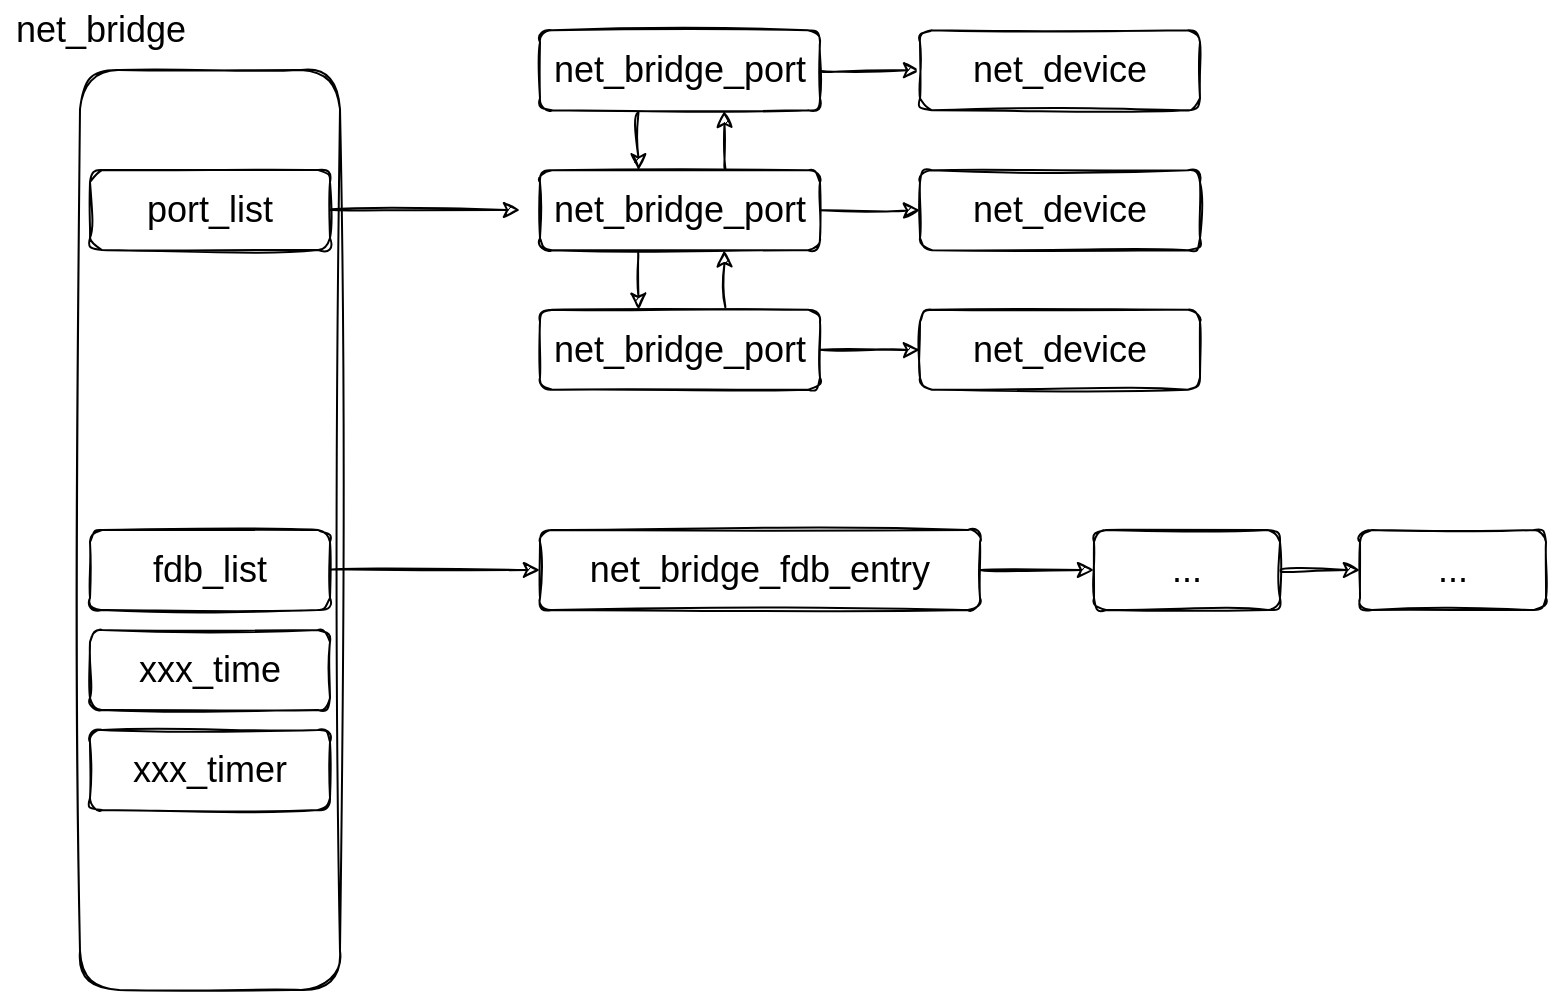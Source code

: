<mxfile version="16.0.0" type="device"><diagram id="MgeRP04yL7fM9K4yfves" name="第 1 页"><mxGraphModel dx="1673" dy="1018" grid="1" gridSize="10" guides="1" tooltips="1" connect="1" arrows="1" fold="1" page="1" pageScale="1" pageWidth="827" pageHeight="1169" math="0" shadow="0"><root><mxCell id="0"/><mxCell id="1" parent="0"/><mxCell id="WRrQYn5F207VBIz-uoHq-1" value="" style="rounded=1;whiteSpace=wrap;html=1;sketch=1;fontSize=18;" vertex="1" parent="1"><mxGeometry x="120" y="190" width="130" height="460" as="geometry"/></mxCell><mxCell id="WRrQYn5F207VBIz-uoHq-2" value="net_bridge" style="text;html=1;align=center;verticalAlign=middle;resizable=0;points=[];autosize=1;strokeColor=none;fillColor=none;fontSize=18;" vertex="1" parent="1"><mxGeometry x="80" y="155" width="100" height="30" as="geometry"/></mxCell><mxCell id="WRrQYn5F207VBIz-uoHq-3" value="port_list" style="rounded=1;whiteSpace=wrap;html=1;sketch=1;fontSize=18;" vertex="1" parent="1"><mxGeometry x="125" y="240" width="120" height="40" as="geometry"/></mxCell><mxCell id="WRrQYn5F207VBIz-uoHq-28" style="edgeStyle=orthogonalEdgeStyle;curved=1;rounded=1;sketch=1;orthogonalLoop=1;jettySize=auto;html=1;fontSize=18;" edge="1" parent="1" source="WRrQYn5F207VBIz-uoHq-4" target="WRrQYn5F207VBIz-uoHq-25"><mxGeometry relative="1" as="geometry"/></mxCell><mxCell id="WRrQYn5F207VBIz-uoHq-4" value="fdb_list" style="rounded=1;whiteSpace=wrap;html=1;sketch=1;fontSize=18;" vertex="1" parent="1"><mxGeometry x="125" y="420" width="120" height="40" as="geometry"/></mxCell><mxCell id="WRrQYn5F207VBIz-uoHq-5" value="xxx_timer" style="rounded=1;whiteSpace=wrap;html=1;sketch=1;fontSize=18;" vertex="1" parent="1"><mxGeometry x="125" y="520" width="120" height="40" as="geometry"/></mxCell><mxCell id="WRrQYn5F207VBIz-uoHq-6" value="xxx_time" style="rounded=1;whiteSpace=wrap;html=1;sketch=1;fontSize=18;" vertex="1" parent="1"><mxGeometry x="125" y="470" width="120" height="40" as="geometry"/></mxCell><mxCell id="WRrQYn5F207VBIz-uoHq-20" style="edgeStyle=orthogonalEdgeStyle;curved=1;rounded=1;sketch=1;orthogonalLoop=1;jettySize=auto;html=1;fontSize=18;" edge="1" parent="1" source="WRrQYn5F207VBIz-uoHq-7" target="WRrQYn5F207VBIz-uoHq-19"><mxGeometry relative="1" as="geometry"/></mxCell><mxCell id="WRrQYn5F207VBIz-uoHq-7" value="net_bridge_port" style="rounded=1;whiteSpace=wrap;html=1;sketch=1;fontSize=18;" vertex="1" parent="1"><mxGeometry x="350" y="170.14" width="140" height="40" as="geometry"/></mxCell><mxCell id="WRrQYn5F207VBIz-uoHq-8" value="net_bridge_port" style="rounded=1;whiteSpace=wrap;html=1;sketch=1;fontSize=18;" vertex="1" parent="1"><mxGeometry x="350" y="240.14" width="140" height="40" as="geometry"/></mxCell><mxCell id="WRrQYn5F207VBIz-uoHq-9" value="" style="endArrow=classic;html=1;rounded=1;sketch=1;fontSize=18;curved=1;exitX=0.35;exitY=1.025;exitDx=0;exitDy=0;exitPerimeter=0;entryX=0.352;entryY=0;entryDx=0;entryDy=0;entryPerimeter=0;" edge="1" parent="1" source="WRrQYn5F207VBIz-uoHq-7" target="WRrQYn5F207VBIz-uoHq-8"><mxGeometry width="50" height="50" relative="1" as="geometry"><mxPoint x="390" y="360.14" as="sourcePoint"/><mxPoint x="440" y="310.14" as="targetPoint"/></mxGeometry></mxCell><mxCell id="WRrQYn5F207VBIz-uoHq-10" value="" style="endArrow=classic;html=1;rounded=1;sketch=1;fontSize=18;curved=1;entryX=0.658;entryY=1.007;entryDx=0;entryDy=0;entryPerimeter=0;exitX=0.662;exitY=-0.029;exitDx=0;exitDy=0;exitPerimeter=0;" edge="1" parent="1" source="WRrQYn5F207VBIz-uoHq-8" target="WRrQYn5F207VBIz-uoHq-7"><mxGeometry width="50" height="50" relative="1" as="geometry"><mxPoint x="430" y="350.14" as="sourcePoint"/><mxPoint x="480" y="300.14" as="targetPoint"/></mxGeometry></mxCell><mxCell id="WRrQYn5F207VBIz-uoHq-11" value="net_bridge_port" style="rounded=1;whiteSpace=wrap;html=1;sketch=1;fontSize=18;" vertex="1" parent="1"><mxGeometry x="350" y="309.86" width="140" height="40" as="geometry"/></mxCell><mxCell id="WRrQYn5F207VBIz-uoHq-12" value="" style="endArrow=classic;html=1;rounded=1;sketch=1;fontSize=18;curved=1;exitX=0.35;exitY=1.025;exitDx=0;exitDy=0;exitPerimeter=0;entryX=0.352;entryY=0;entryDx=0;entryDy=0;entryPerimeter=0;" edge="1" target="WRrQYn5F207VBIz-uoHq-11" parent="1"><mxGeometry width="50" height="50" relative="1" as="geometry"><mxPoint x="399" y="280.86" as="sourcePoint"/><mxPoint x="440" y="379.86" as="targetPoint"/></mxGeometry></mxCell><mxCell id="WRrQYn5F207VBIz-uoHq-13" value="" style="endArrow=classic;html=1;rounded=1;sketch=1;fontSize=18;curved=1;entryX=0.658;entryY=1.007;entryDx=0;entryDy=0;entryPerimeter=0;exitX=0.662;exitY=-0.029;exitDx=0;exitDy=0;exitPerimeter=0;" edge="1" source="WRrQYn5F207VBIz-uoHq-11" parent="1"><mxGeometry width="50" height="50" relative="1" as="geometry"><mxPoint x="430" y="419.86" as="sourcePoint"/><mxPoint x="442.12" y="280.14" as="targetPoint"/></mxGeometry></mxCell><mxCell id="WRrQYn5F207VBIz-uoHq-18" value="" style="endArrow=classic;html=1;rounded=1;sketch=1;fontSize=18;curved=1;exitX=1;exitY=0.5;exitDx=0;exitDy=0;" edge="1" parent="1" source="WRrQYn5F207VBIz-uoHq-3"><mxGeometry width="50" height="50" relative="1" as="geometry"><mxPoint x="300" y="290" as="sourcePoint"/><mxPoint x="340" y="260" as="targetPoint"/></mxGeometry></mxCell><mxCell id="WRrQYn5F207VBIz-uoHq-19" value="net_device" style="rounded=1;whiteSpace=wrap;html=1;sketch=1;fontSize=18;" vertex="1" parent="1"><mxGeometry x="540" y="170.14" width="140" height="40" as="geometry"/></mxCell><mxCell id="WRrQYn5F207VBIz-uoHq-21" style="edgeStyle=orthogonalEdgeStyle;curved=1;rounded=1;sketch=1;orthogonalLoop=1;jettySize=auto;html=1;fontSize=18;" edge="1" target="WRrQYn5F207VBIz-uoHq-22" parent="1"><mxGeometry relative="1" as="geometry"><mxPoint x="490" y="260.14" as="sourcePoint"/></mxGeometry></mxCell><mxCell id="WRrQYn5F207VBIz-uoHq-22" value="net_device" style="rounded=1;whiteSpace=wrap;html=1;sketch=1;fontSize=18;" vertex="1" parent="1"><mxGeometry x="540" y="240.14" width="140" height="40" as="geometry"/></mxCell><mxCell id="WRrQYn5F207VBIz-uoHq-23" style="edgeStyle=orthogonalEdgeStyle;curved=1;rounded=1;sketch=1;orthogonalLoop=1;jettySize=auto;html=1;fontSize=18;" edge="1" target="WRrQYn5F207VBIz-uoHq-24" parent="1"><mxGeometry relative="1" as="geometry"><mxPoint x="490" y="329.86" as="sourcePoint"/></mxGeometry></mxCell><mxCell id="WRrQYn5F207VBIz-uoHq-24" value="net_device" style="rounded=1;whiteSpace=wrap;html=1;sketch=1;fontSize=18;" vertex="1" parent="1"><mxGeometry x="540" y="309.86" width="140" height="40" as="geometry"/></mxCell><mxCell id="WRrQYn5F207VBIz-uoHq-29" style="edgeStyle=orthogonalEdgeStyle;curved=1;rounded=1;sketch=1;orthogonalLoop=1;jettySize=auto;html=1;entryX=0;entryY=0.5;entryDx=0;entryDy=0;fontSize=18;" edge="1" parent="1" source="WRrQYn5F207VBIz-uoHq-25" target="WRrQYn5F207VBIz-uoHq-26"><mxGeometry relative="1" as="geometry"/></mxCell><mxCell id="WRrQYn5F207VBIz-uoHq-25" value="net_bridge_fdb_entry" style="rounded=1;whiteSpace=wrap;html=1;sketch=1;fontSize=18;" vertex="1" parent="1"><mxGeometry x="350" y="420" width="220" height="40" as="geometry"/></mxCell><mxCell id="WRrQYn5F207VBIz-uoHq-30" style="edgeStyle=orthogonalEdgeStyle;curved=1;rounded=1;sketch=1;orthogonalLoop=1;jettySize=auto;html=1;fontSize=18;" edge="1" parent="1" source="WRrQYn5F207VBIz-uoHq-26" target="WRrQYn5F207VBIz-uoHq-27"><mxGeometry relative="1" as="geometry"/></mxCell><mxCell id="WRrQYn5F207VBIz-uoHq-26" value="..." style="rounded=1;whiteSpace=wrap;html=1;sketch=1;fontSize=18;" vertex="1" parent="1"><mxGeometry x="627" y="420" width="93" height="40" as="geometry"/></mxCell><mxCell id="WRrQYn5F207VBIz-uoHq-27" value="..." style="rounded=1;whiteSpace=wrap;html=1;sketch=1;fontSize=18;" vertex="1" parent="1"><mxGeometry x="760" y="420" width="93" height="40" as="geometry"/></mxCell></root></mxGraphModel></diagram></mxfile>